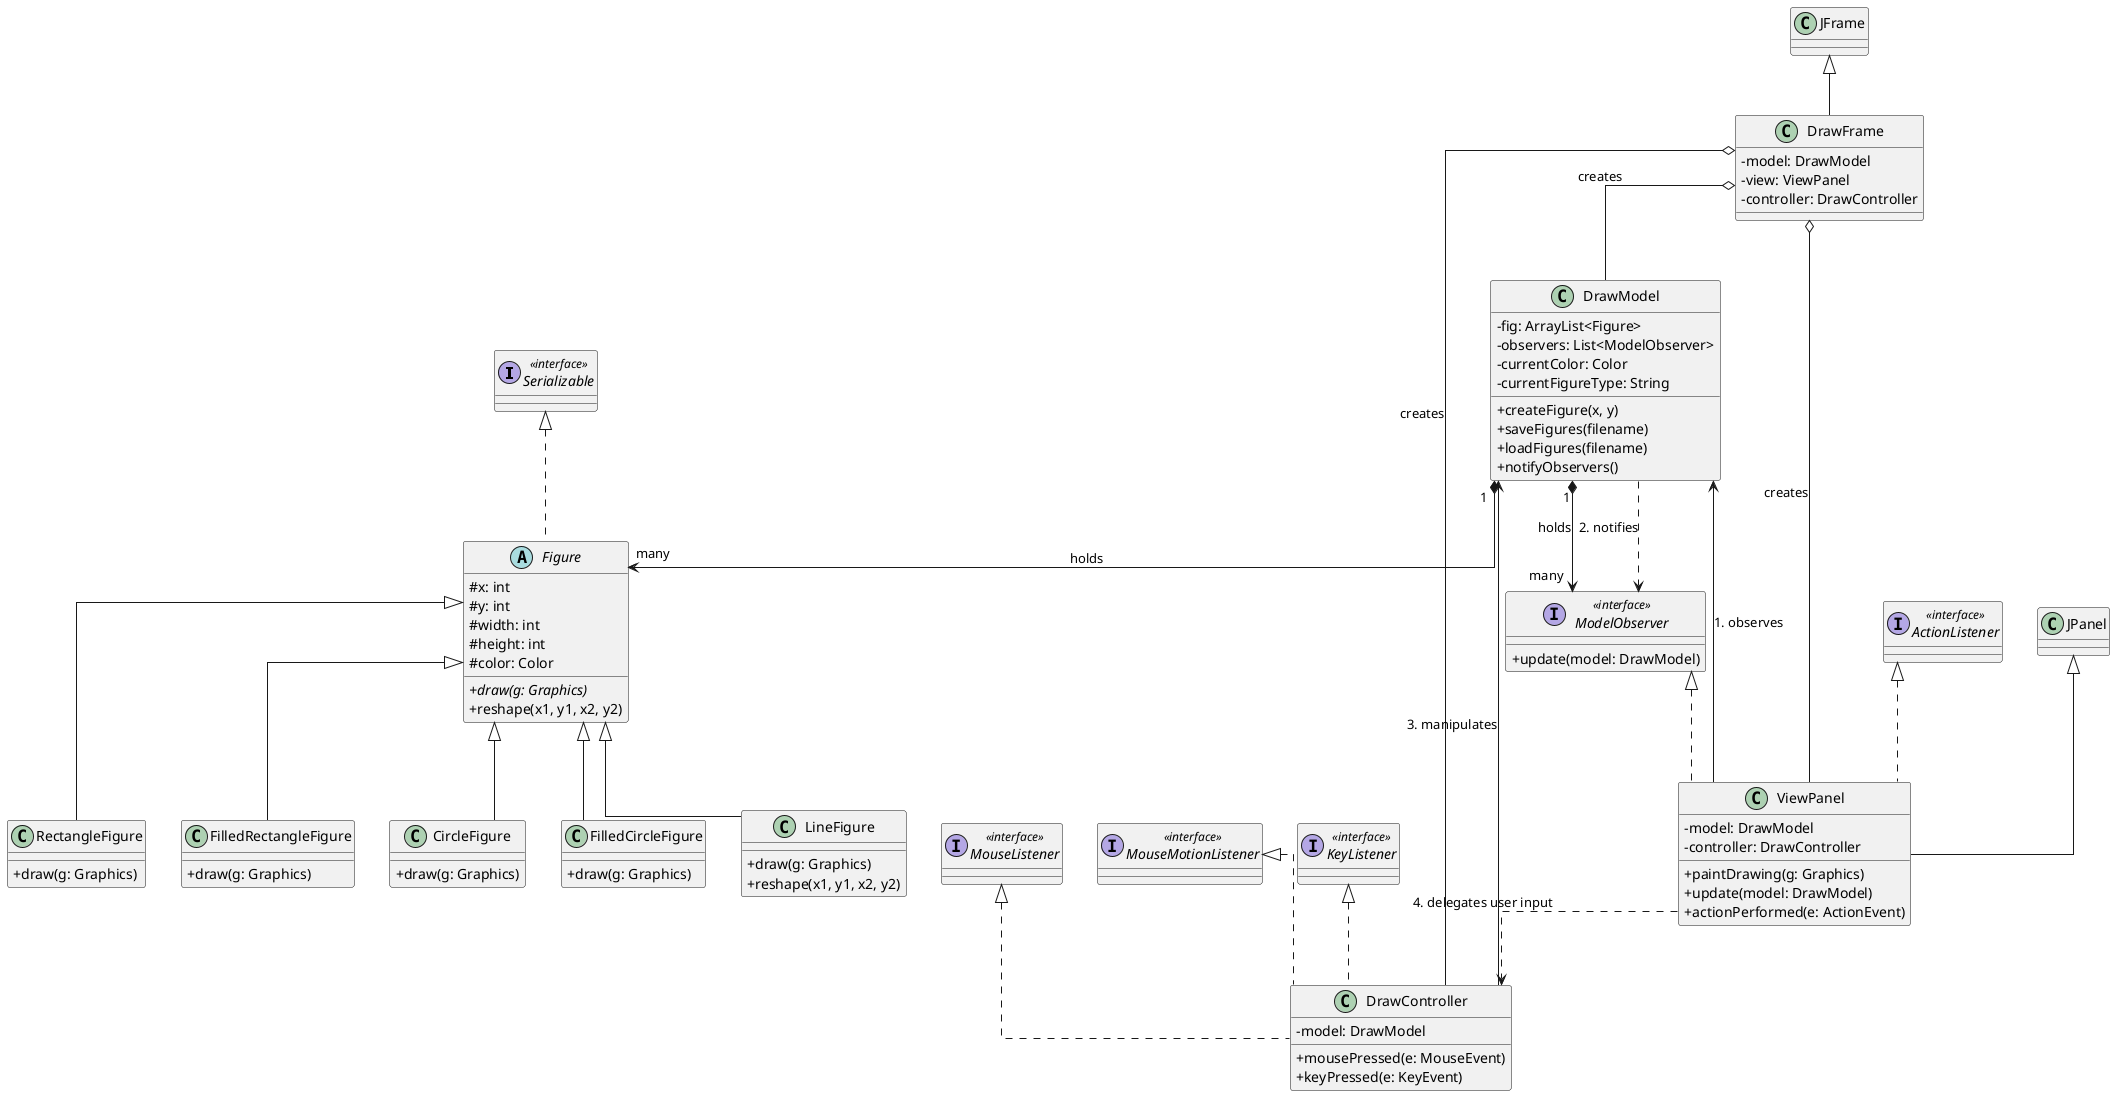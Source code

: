 @startuml
' スキンパラメータで見やすくする
skinparam classAttributeIconSize 0
skinparam linetype ortho

' --- クラスとインターフェースの定義 ---

interface Serializable <<interface>>
interface ModelObserver <<interface>> {
  + update(model: DrawModel)
}

interface MouseListener <<interface>>
interface MouseMotionListener <<interface>>
interface KeyListener <<interface>>
interface ActionListener <<interface>>

abstract class Figure implements Serializable {
  # x: int
  # y: int
  # width: int
  # height: int
  # color: Color
  + {abstract} draw(g: Graphics)
  + reshape(x1, y1, x2, y2)
}

class RectangleFigure extends Figure {
  + draw(g: Graphics)
}
class FilledRectangleFigure extends Figure {
  + draw(g: Graphics)
}
class CircleFigure extends Figure {
  + draw(g: Graphics)
}
class FilledCircleFigure extends Figure {
  + draw(g: Graphics)
}
class LineFigure extends Figure {
  + draw(g: Graphics)
  + reshape(x1, y1, x2, y2)
}

class DrawModel {
  - fig: ArrayList<Figure>
  - observers: List<ModelObserver>
  - currentColor: Color
  - currentFigureType: String
  + createFigure(x, y)
  + saveFigures(filename)
  + loadFigures(filename)
  + notifyObservers()
}

class ViewPanel extends JPanel implements ModelObserver, ActionListener {
  - model: DrawModel
  - controller: DrawController
  + paintDrawing(g: Graphics)
  + update(model: DrawModel)
  + actionPerformed(e: ActionEvent)
}

class DrawController implements MouseListener, MouseMotionListener, KeyListener {
  - model: DrawModel
  + mousePressed(e: MouseEvent)
  + keyPressed(e: KeyEvent)
}

class DrawFrame extends JFrame {
  - model: DrawModel
  - view: ViewPanel
  - controller: DrawController
}

' --- クラス間の関係性 ---

DrawFrame o-- DrawModel : creates
DrawFrame o-- ViewPanel : creates
DrawFrame o-- DrawController : creates

ViewPanel --> DrawModel : "1. observes"
DrawModel "1" *--> "many" Figure : "holds"
DrawModel "1" *--> "many" ModelObserver : "holds"
DrawModel ..> ModelObserver : "2. notifies"

DrawController --> DrawModel : "3. manipulates"

ViewPanel ..> DrawController : "4. delegates user input"

@enduml